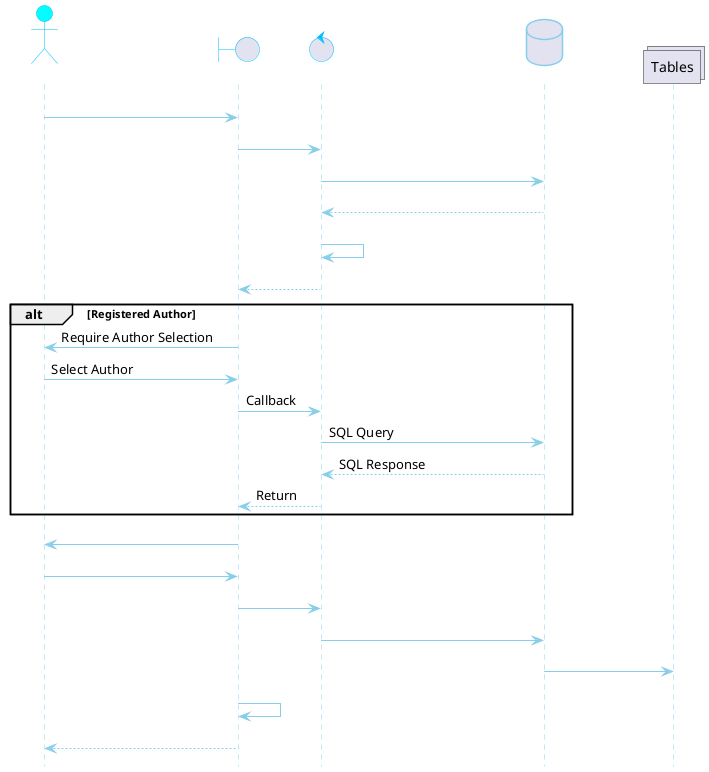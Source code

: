 @startuml
hide footbox
skinparam backgroundColor transparent
skinparam {

	ArrowColor skyblue
	ActorBorderColor DeepSkyBlue
	ActorBackgroundColor aqua
	ActorFontColor white

	BoundaryBorderColor skyblue
    BoundaryBorderColor DeepSkyBlue
    BoundaryFontColor white

    ControlBorderColor skyblue
    ControlBorderColor DeepSkyBlue
    ControlFontColor white

    DatabaseFontColor white
    DatabaseBorderColor skyblue

    AltBackgroundColor green
}

skinparam sequence {
    LifeLineBorderColor skyblue
}

actor Admin
boundary "IHM Livre"
control Controleur
database DB
collections Tables

Admin -> "IHM Livre" : <color:white> Borrow (Input: Author Info)
"IHM Livre" -> Controleur : <color:white> Callback
Controleur -> DB : <color:white> SQL Query
DB --> Controleur : <color:white> SQL Response
Controleur -> Controleur : <color:white> Check the Existence of the Author
Controleur --> "IHM Livre" : <color:white> Return



alt Registered Author
"IHM Livre" -> Admin : Require Author Selection
Admin -> "IHM Livre" : Select Author
"IHM Livre" -> Controleur : Callback
Controleur -> DB : SQL Query
DB --> Controleur : SQL Response
Controleur --> "IHM Livre" : Return
end

"IHM Livre" -> Admin : <color:white> Require Other Info
Admin -> "IHM Livre" : <color:white> Input: Book Info
"IHM Livre" -> Controleur : <color:white> Callback
Controleur -> DB : <color:white> SQL Query
DB -> Tables : <color:white> Creation/Update
"IHM Livre" -> "IHM Livre" : <color:white> Update
"IHM Livre" --> Admin : <color:white> Show Window

@enduml

